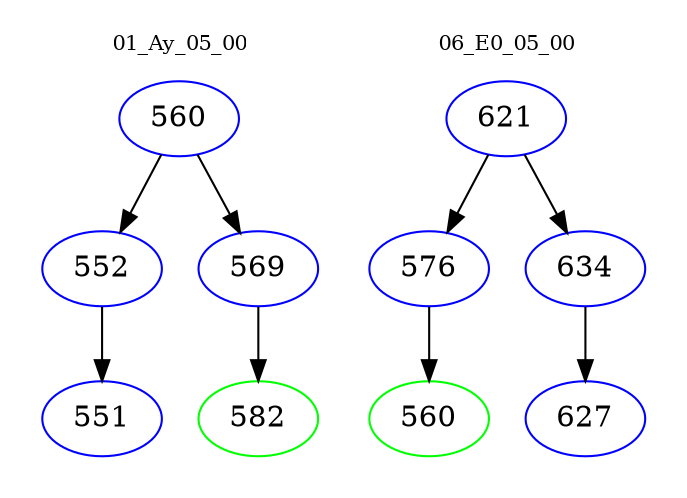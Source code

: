 digraph{
subgraph cluster_0 {
color = white
label = "01_Ay_05_00";
fontsize=10;
T0_560 [label="560", color="blue"]
T0_560 -> T0_552 [color="black"]
T0_552 [label="552", color="blue"]
T0_552 -> T0_551 [color="black"]
T0_551 [label="551", color="blue"]
T0_560 -> T0_569 [color="black"]
T0_569 [label="569", color="blue"]
T0_569 -> T0_582 [color="black"]
T0_582 [label="582", color="green"]
}
subgraph cluster_1 {
color = white
label = "06_E0_05_00";
fontsize=10;
T1_621 [label="621", color="blue"]
T1_621 -> T1_576 [color="black"]
T1_576 [label="576", color="blue"]
T1_576 -> T1_560 [color="black"]
T1_560 [label="560", color="green"]
T1_621 -> T1_634 [color="black"]
T1_634 [label="634", color="blue"]
T1_634 -> T1_627 [color="black"]
T1_627 [label="627", color="blue"]
}
}
